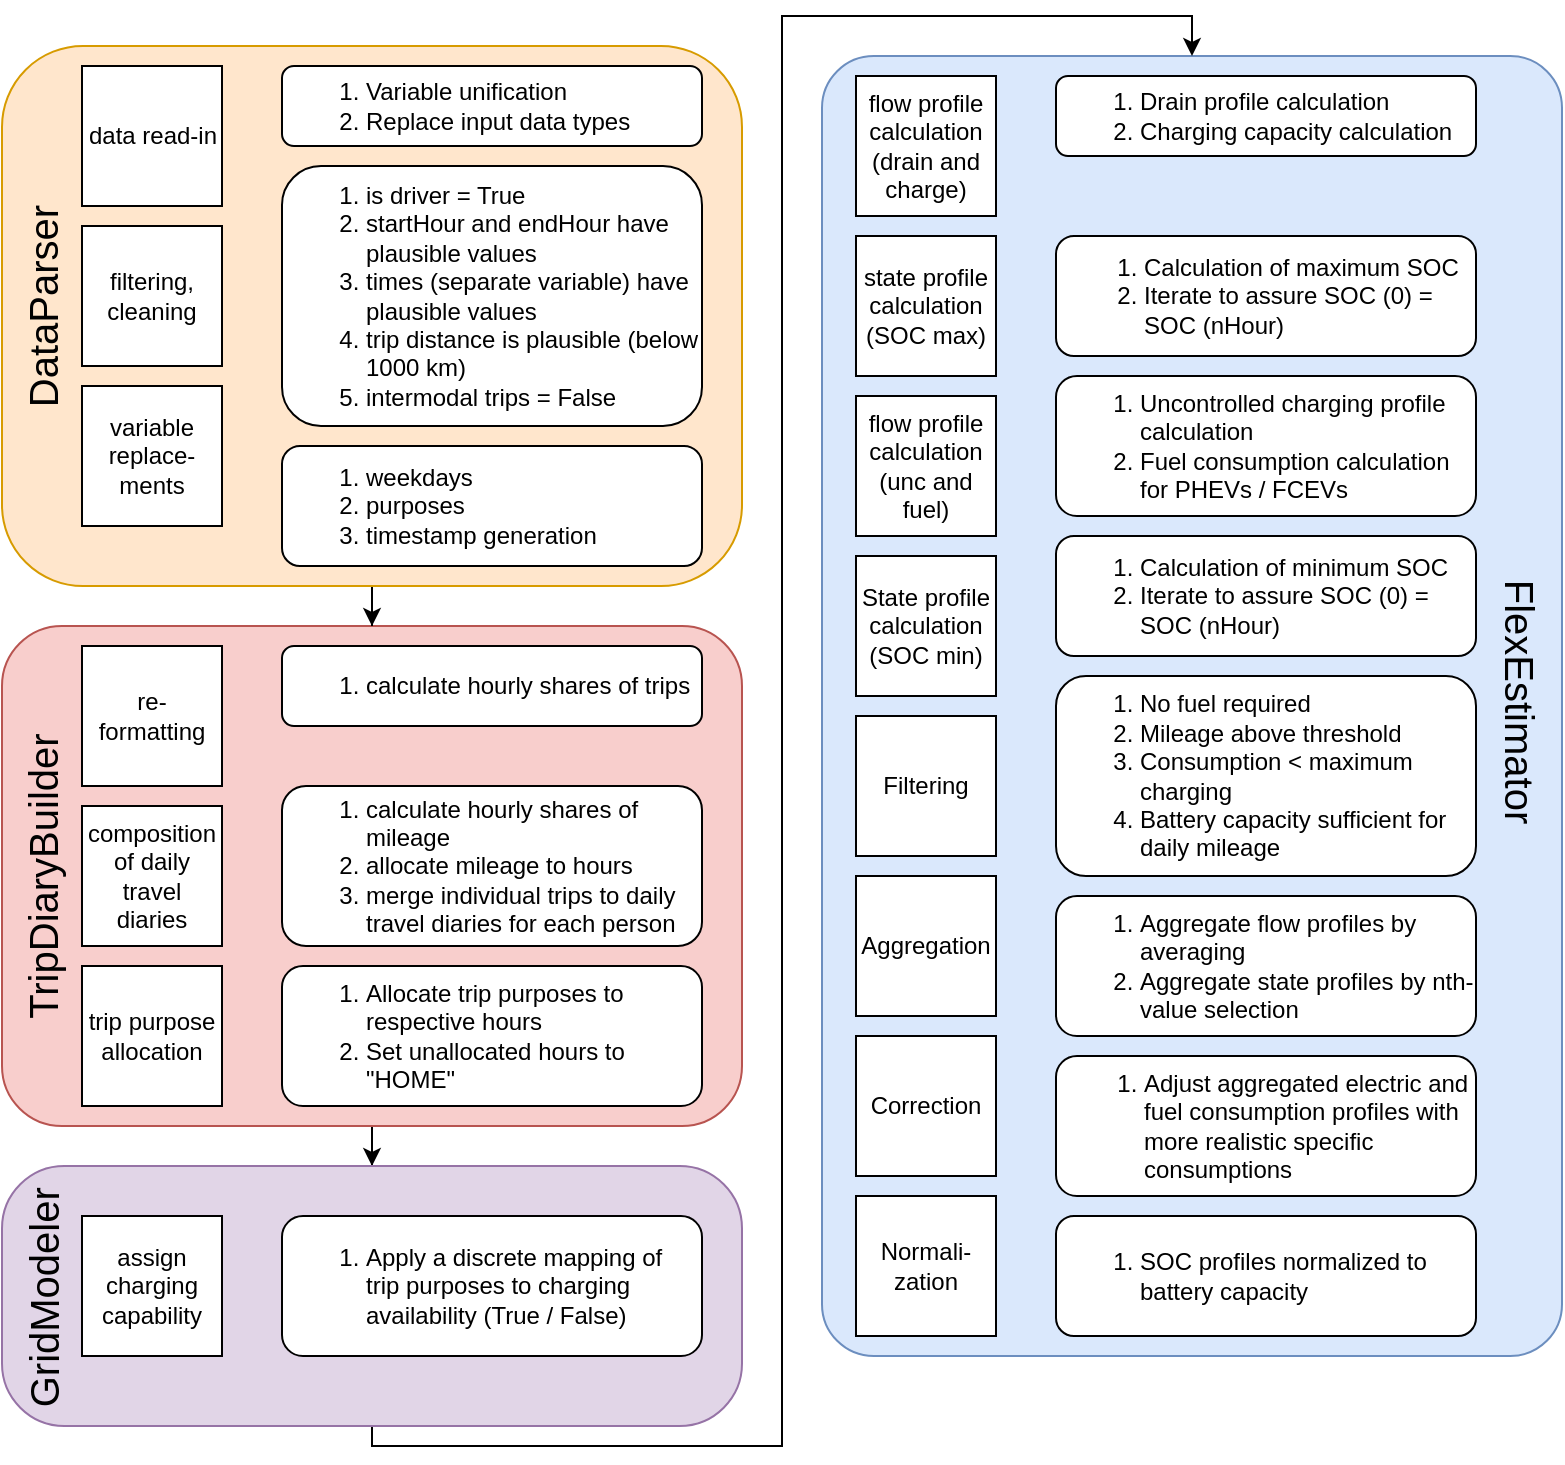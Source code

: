 <mxfile version="14.6.6" type="device"><diagram id="YimaGMnV5s-QCDrL5l2j" name="Page-1"><mxGraphModel dx="1422" dy="763" grid="1" gridSize="10" guides="1" tooltips="1" connect="1" arrows="1" fold="1" page="1" pageScale="1" pageWidth="827" pageHeight="1169" math="0" shadow="0"><root><mxCell id="0"/><mxCell id="1" parent="0"/><mxCell id="HGCUKCm3Jx_b27lc3u62-32" value="" style="rounded=1;whiteSpace=wrap;html=1;fillColor=#dae8fc;strokeColor=#6c8ebf;arcSize=7;" parent="1" vertex="1"><mxGeometry x="440" y="45" width="370" height="650" as="geometry"/></mxCell><mxCell id="HGCUKCm3Jx_b27lc3u62-52" style="edgeStyle=orthogonalEdgeStyle;rounded=0;orthogonalLoop=1;jettySize=auto;html=1;entryX=0.5;entryY=0;entryDx=0;entryDy=0;fontSize=20;" parent="1" source="HGCUKCm3Jx_b27lc3u62-21" target="HGCUKCm3Jx_b27lc3u62-22" edge="1"><mxGeometry relative="1" as="geometry"/></mxCell><mxCell id="HGCUKCm3Jx_b27lc3u62-21" value="" style="rounded=1;whiteSpace=wrap;html=1;fillColor=#f8cecc;strokeColor=#b85450;arcSize=12;" parent="1" vertex="1"><mxGeometry x="30" y="330" width="370" height="250" as="geometry"/></mxCell><mxCell id="HGCUKCm3Jx_b27lc3u62-51" style="edgeStyle=orthogonalEdgeStyle;rounded=0;orthogonalLoop=1;jettySize=auto;html=1;entryX=0.5;entryY=0;entryDx=0;entryDy=0;fontSize=20;" parent="1" source="HGCUKCm3Jx_b27lc3u62-3" target="HGCUKCm3Jx_b27lc3u62-21" edge="1"><mxGeometry relative="1" as="geometry"/></mxCell><mxCell id="HGCUKCm3Jx_b27lc3u62-3" value="" style="rounded=1;whiteSpace=wrap;html=1;fillColor=#ffe6cc;strokeColor=#d79b00;" parent="1" vertex="1"><mxGeometry x="30" y="40" width="370" height="270" as="geometry"/></mxCell><mxCell id="lDoaL4beW7mUjwmd4tld-1" value="data read-in" style="whiteSpace=wrap;html=1;aspect=fixed;spacing=2;spacingLeft=2;spacingRight=1;" parent="1" vertex="1"><mxGeometry x="70" y="50" width="70" height="70" as="geometry"/></mxCell><mxCell id="lDoaL4beW7mUjwmd4tld-2" value="filtering, cleaning" style="whiteSpace=wrap;html=1;aspect=fixed;" parent="1" vertex="1"><mxGeometry x="70" y="130" width="70" height="70" as="geometry"/></mxCell><mxCell id="lDoaL4beW7mUjwmd4tld-3" value="variable replace-ments" style="whiteSpace=wrap;html=1;aspect=fixed;" parent="1" vertex="1"><mxGeometry x="70" y="210" width="70" height="70" as="geometry"/></mxCell><mxCell id="lDoaL4beW7mUjwmd4tld-4" value="composition of daily travel diaries" style="whiteSpace=wrap;html=1;aspect=fixed;spacingLeft=2;spacingRight=2;" parent="1" vertex="1"><mxGeometry x="70" y="420" width="70" height="70" as="geometry"/></mxCell><mxCell id="lDoaL4beW7mUjwmd4tld-7" value="&lt;div align=&quot;left&quot;&gt;&lt;ol&gt;&lt;li&gt;is driver = True&lt;/li&gt;&lt;li&gt;startHour and endHour have plausible values&lt;/li&gt;&lt;li&gt;times (separate variable) have plausible values&lt;/li&gt;&lt;li&gt;trip distance is plausible (below 1000 km)&lt;/li&gt;&lt;li&gt;intermodal trips = False&lt;/li&gt;&lt;/ol&gt;&lt;/div&gt;" style="rounded=1;whiteSpace=wrap;html=1;align=left;" parent="1" vertex="1"><mxGeometry x="170" y="100" width="210" height="130" as="geometry"/></mxCell><mxCell id="lDoaL4beW7mUjwmd4tld-8" value="&lt;ol&gt;&lt;li&gt;Variable unification&lt;/li&gt;&lt;li&gt;Replace input data types&lt;br&gt;&lt;/li&gt;&lt;/ol&gt;" style="rounded=1;whiteSpace=wrap;html=1;align=left;" parent="1" vertex="1"><mxGeometry x="170" y="50" width="210" height="40" as="geometry"/></mxCell><mxCell id="lDoaL4beW7mUjwmd4tld-9" value="&lt;ol&gt;&lt;li&gt;weekdays&lt;/li&gt;&lt;li&gt;purposes&lt;/li&gt;&lt;li&gt;timestamp generation&lt;br&gt;&lt;/li&gt;&lt;/ol&gt;" style="rounded=1;whiteSpace=wrap;html=1;align=left;" parent="1" vertex="1"><mxGeometry x="170" y="240" width="210" height="60" as="geometry"/></mxCell><mxCell id="lDoaL4beW7mUjwmd4tld-10" value="re-formatting" style="whiteSpace=wrap;html=1;aspect=fixed;spacingLeft=2;spacingRight=2;" parent="1" vertex="1"><mxGeometry x="70" y="340" width="70" height="70" as="geometry"/></mxCell><mxCell id="lDoaL4beW7mUjwmd4tld-11" value="&lt;ol&gt;&lt;li&gt;calculate hourly shares of trips&lt;br&gt;&lt;/li&gt;&lt;/ol&gt;" style="rounded=1;whiteSpace=wrap;html=1;align=left;spacingRight=2;" parent="1" vertex="1"><mxGeometry x="170" y="340" width="210" height="40" as="geometry"/></mxCell><mxCell id="lDoaL4beW7mUjwmd4tld-12" value="&lt;ol&gt;&lt;li&gt;calculate hourly shares of mileage&lt;br&gt;&lt;/li&gt;&lt;li&gt;allocate mileage to hours&lt;/li&gt;&lt;li&gt;merge individual trips to daily travel diaries for each person&lt;br&gt;&lt;/li&gt;&lt;/ol&gt;" style="rounded=1;whiteSpace=wrap;html=1;align=left;" parent="1" vertex="1"><mxGeometry x="170" y="410" width="210" height="80" as="geometry"/></mxCell><mxCell id="HGCUKCm3Jx_b27lc3u62-4" value="DataParser" style="text;html=1;strokeColor=none;fillColor=none;align=center;verticalAlign=middle;whiteSpace=wrap;rounded=0;fontSize=20;rotation=270;" parent="1" vertex="1"><mxGeometry x="-85" y="160" width="270" height="20" as="geometry"/></mxCell><mxCell id="HGCUKCm3Jx_b27lc3u62-16" value="TripDiaryBuilder" style="text;html=1;strokeColor=none;fillColor=none;align=center;verticalAlign=middle;whiteSpace=wrap;rounded=0;fontSize=20;rotation=270;" parent="1" vertex="1"><mxGeometry x="-70" y="445" width="240" height="20" as="geometry"/></mxCell><mxCell id="HGCUKCm3Jx_b27lc3u62-17" value="trip purpose allocation" style="whiteSpace=wrap;html=1;aspect=fixed;spacingLeft=2;spacingRight=2;" parent="1" vertex="1"><mxGeometry x="70" y="500" width="70" height="70" as="geometry"/></mxCell><mxCell id="HGCUKCm3Jx_b27lc3u62-18" value="&lt;ol&gt;&lt;li&gt;Allocate trip purposes to respective hours&lt;/li&gt;&lt;li&gt;Set unallocated hours to &quot;HOME&quot;&lt;br&gt;&lt;/li&gt;&lt;/ol&gt;" style="rounded=1;whiteSpace=wrap;html=1;align=left;" parent="1" vertex="1"><mxGeometry x="170" y="500" width="210" height="70" as="geometry"/></mxCell><mxCell id="HGCUKCm3Jx_b27lc3u62-53" style="edgeStyle=orthogonalEdgeStyle;rounded=0;orthogonalLoop=1;jettySize=auto;html=1;entryX=0.5;entryY=0;entryDx=0;entryDy=0;fontSize=20;" parent="1" source="HGCUKCm3Jx_b27lc3u62-22" target="HGCUKCm3Jx_b27lc3u62-32" edge="1"><mxGeometry relative="1" as="geometry"><Array as="points"><mxPoint x="420" y="740"/><mxPoint x="420" y="25"/><mxPoint x="625" y="25"/></Array></mxGeometry></mxCell><mxCell id="HGCUKCm3Jx_b27lc3u62-22" value="" style="rounded=1;whiteSpace=wrap;html=1;fillColor=#e1d5e7;strokeColor=#9673a6;arcSize=24;" parent="1" vertex="1"><mxGeometry x="30" y="600" width="370" height="130" as="geometry"/></mxCell><mxCell id="HGCUKCm3Jx_b27lc3u62-24" value="assign charging capability" style="whiteSpace=wrap;html=1;aspect=fixed;spacingLeft=2;spacingRight=2;" parent="1" vertex="1"><mxGeometry x="70" y="625" width="70" height="70" as="geometry"/></mxCell><mxCell id="HGCUKCm3Jx_b27lc3u62-25" value="&lt;ol&gt;&lt;li&gt;Apply a discrete mapping of trip purposes to charging availability (True / False)&lt;br&gt;&lt;/li&gt;&lt;/ol&gt;" style="rounded=1;whiteSpace=wrap;html=1;align=left;spacingRight=2;" parent="1" vertex="1"><mxGeometry x="170" y="625" width="210" height="70" as="geometry"/></mxCell><mxCell id="HGCUKCm3Jx_b27lc3u62-31" value="FlexEstimator" style="text;html=1;strokeColor=none;fillColor=none;align=center;verticalAlign=middle;whiteSpace=wrap;rounded=0;fontSize=20;rotation=90;" parent="1" vertex="1"><mxGeometry x="462.5" y="357.5" width="655" height="20" as="geometry"/></mxCell><mxCell id="HGCUKCm3Jx_b27lc3u62-33" value="state profile calculation (SOC max)" style="whiteSpace=wrap;html=1;aspect=fixed;spacingLeft=2;spacingRight=2;" parent="1" vertex="1"><mxGeometry x="457" y="135" width="70" height="70" as="geometry"/></mxCell><mxCell id="HGCUKCm3Jx_b27lc3u62-34" value="flow profile calculation (drain and charge)" style="whiteSpace=wrap;html=1;aspect=fixed;spacingLeft=2;spacingRight=2;" parent="1" vertex="1"><mxGeometry x="457" y="55" width="70" height="70" as="geometry"/></mxCell><mxCell id="HGCUKCm3Jx_b27lc3u62-35" value="&lt;ol&gt;&lt;li&gt;Drain profile calculation&lt;/li&gt;&lt;li&gt;Charging capacity calculation&lt;br&gt;&lt;/li&gt;&lt;/ol&gt;" style="rounded=1;whiteSpace=wrap;html=1;align=left;spacingRight=2;" parent="1" vertex="1"><mxGeometry x="557" y="55" width="210" height="40" as="geometry"/></mxCell><mxCell id="HGCUKCm3Jx_b27lc3u62-36" value="&lt;ol&gt;&lt;li&gt;Calculation of maximum SOC &lt;br&gt;&lt;/li&gt;&lt;li&gt;Iterate to assure SOC (0) = SOC (nHour)&lt;br&gt;&lt;/li&gt;&lt;/ol&gt;" style="rounded=1;whiteSpace=wrap;html=1;align=left;spacingLeft=2;spacingRight=2;" parent="1" vertex="1"><mxGeometry x="557" y="135" width="210" height="60" as="geometry"/></mxCell><mxCell id="HGCUKCm3Jx_b27lc3u62-37" value="flow profile calculation (unc and fuel)" style="whiteSpace=wrap;html=1;aspect=fixed;spacingLeft=2;spacingRight=2;" parent="1" vertex="1"><mxGeometry x="457" y="215" width="70" height="70" as="geometry"/></mxCell><mxCell id="HGCUKCm3Jx_b27lc3u62-38" value="&lt;ol&gt;&lt;li&gt;Uncontrolled charging profile calculation&lt;/li&gt;&lt;li&gt;Fuel consumption calculation for PHEVs / FCEVs&lt;br&gt;&lt;/li&gt;&lt;/ol&gt;" style="rounded=1;whiteSpace=wrap;html=1;align=left;" parent="1" vertex="1"><mxGeometry x="557" y="205" width="210" height="70" as="geometry"/></mxCell><mxCell id="HGCUKCm3Jx_b27lc3u62-39" value="State profile calculation (SOC min)" style="whiteSpace=wrap;html=1;aspect=fixed;" parent="1" vertex="1"><mxGeometry x="457" y="295" width="70" height="70" as="geometry"/></mxCell><mxCell id="HGCUKCm3Jx_b27lc3u62-40" value="&lt;ol&gt;&lt;li&gt;Calculation of minimum SOC &lt;br&gt;&lt;/li&gt;&lt;li&gt;Iterate to assure SOC (0) = SOC (nHour)&lt;br&gt;&lt;/li&gt;&lt;/ol&gt;" style="rounded=1;whiteSpace=wrap;html=1;align=left;" parent="1" vertex="1"><mxGeometry x="557" y="285" width="210" height="60" as="geometry"/></mxCell><mxCell id="HGCUKCm3Jx_b27lc3u62-41" value="Filtering" style="whiteSpace=wrap;html=1;aspect=fixed;" parent="1" vertex="1"><mxGeometry x="457" y="375" width="70" height="70" as="geometry"/></mxCell><mxCell id="HGCUKCm3Jx_b27lc3u62-42" value="&lt;ol&gt;&lt;li&gt;No fuel required&lt;/li&gt;&lt;li&gt;Mileage above threshold&lt;/li&gt;&lt;li&gt;Consumption &amp;lt; maximum charging&lt;/li&gt;&lt;li&gt;Battery capacity sufficient for daily mileage&lt;br&gt;&lt;/li&gt;&lt;/ol&gt;" style="rounded=1;whiteSpace=wrap;html=1;align=left;" parent="1" vertex="1"><mxGeometry x="557" y="355" width="210" height="100" as="geometry"/></mxCell><mxCell id="HGCUKCm3Jx_b27lc3u62-43" value="Aggregation" style="whiteSpace=wrap;html=1;aspect=fixed;" parent="1" vertex="1"><mxGeometry x="457" y="455" width="70" height="70" as="geometry"/></mxCell><mxCell id="HGCUKCm3Jx_b27lc3u62-44" value="Correction" style="whiteSpace=wrap;html=1;aspect=fixed;" parent="1" vertex="1"><mxGeometry x="457" y="535" width="70" height="70" as="geometry"/></mxCell><mxCell id="HGCUKCm3Jx_b27lc3u62-45" value="Normali-zation" style="whiteSpace=wrap;html=1;aspect=fixed;" parent="1" vertex="1"><mxGeometry x="457" y="615" width="70" height="70" as="geometry"/></mxCell><mxCell id="HGCUKCm3Jx_b27lc3u62-46" value="&lt;ol&gt;&lt;li&gt;Aggregate flow profiles by averaging&lt;/li&gt;&lt;li&gt;Aggregate state profiles by nth-value selection&lt;br&gt;&lt;/li&gt;&lt;/ol&gt;" style="rounded=1;whiteSpace=wrap;html=1;align=left;" parent="1" vertex="1"><mxGeometry x="557" y="465" width="210" height="70" as="geometry"/></mxCell><mxCell id="HGCUKCm3Jx_b27lc3u62-47" value="&lt;ol&gt;&lt;li&gt;Adjust aggregated electric and fuel consumption profiles with more realistic specific consumptions&lt;br&gt;&lt;/li&gt;&lt;/ol&gt;" style="rounded=1;whiteSpace=wrap;html=1;align=left;spacingLeft=2;spacingRight=2;" parent="1" vertex="1"><mxGeometry x="557" y="545" width="210" height="70" as="geometry"/></mxCell><mxCell id="HGCUKCm3Jx_b27lc3u62-48" value="&lt;ol&gt;&lt;li&gt;SOC profiles normalized to battery capacity&lt;/li&gt;&lt;/ol&gt;" style="rounded=1;whiteSpace=wrap;html=1;align=left;" parent="1" vertex="1"><mxGeometry x="557" y="625" width="210" height="60" as="geometry"/></mxCell><mxCell id="HGCUKCm3Jx_b27lc3u62-50" value="GridModeler" style="text;html=1;strokeColor=none;fillColor=none;align=center;verticalAlign=middle;whiteSpace=wrap;rounded=0;fontSize=20;rotation=270;" parent="1" vertex="1"><mxGeometry x="1.88" y="655.63" width="96.25" height="20" as="geometry"/></mxCell></root></mxGraphModel></diagram></mxfile>